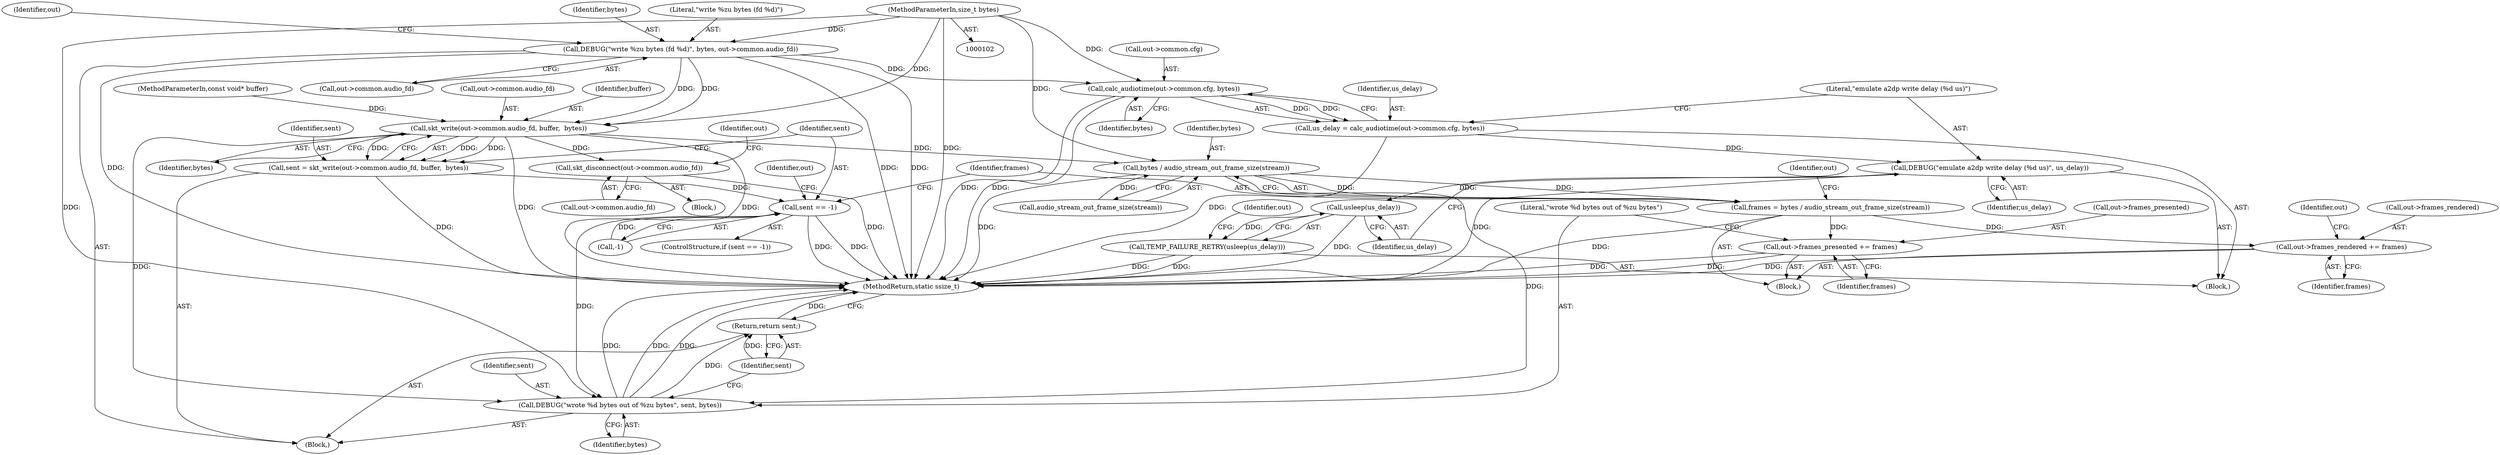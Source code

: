 digraph "0_Android_472271b153c5dc53c28beac55480a8d8434b2d5c_4@pointer" {
"1000114" [label="(Call,DEBUG(\"write %zu bytes (fd %d)\", bytes, out->common.audio_fd))"];
"1000105" [label="(MethodParameterIn,size_t bytes)"];
"1000179" [label="(Call,calc_audiotime(out->common.cfg, bytes))"];
"1000177" [label="(Call,us_delay = calc_audiotime(out->common.cfg, bytes))"];
"1000186" [label="(Call,DEBUG(\"emulate a2dp write delay (%d us)\", us_delay))"];
"1000190" [label="(Call,usleep(us_delay))"];
"1000189" [label="(Call,TEMP_FAILURE_RETRY(usleep(us_delay)))"];
"1000233" [label="(Call,skt_write(out->common.audio_fd, buffer,  bytes))"];
"1000231" [label="(Call,sent = skt_write(out->common.audio_fd, buffer,  bytes))"];
"1000242" [label="(Call,sent == -1)"];
"1000297" [label="(Call,DEBUG(\"wrote %d bytes out of %zu bytes\", sent, bytes))"];
"1000301" [label="(Return,return sent;)"];
"1000247" [label="(Call,skt_disconnect(out->common.audio_fd))"];
"1000283" [label="(Call,bytes / audio_stream_out_frame_size(stream))"];
"1000281" [label="(Call,frames = bytes / audio_stream_out_frame_size(stream))"];
"1000287" [label="(Call,out->frames_rendered += frames)"];
"1000292" [label="(Call,out->frames_presented += frames)"];
"1000291" [label="(Identifier,frames)"];
"1000297" [label="(Call,DEBUG(\"wrote %d bytes out of %zu bytes\", sent, bytes))"];
"1000175" [label="(Block,)"];
"1000232" [label="(Identifier,sent)"];
"1000246" [label="(Block,)"];
"1000243" [label="(Identifier,sent)"];
"1000114" [label="(Call,DEBUG(\"write %zu bytes (fd %d)\", bytes, out->common.audio_fd))"];
"1000293" [label="(Call,out->frames_presented)"];
"1000282" [label="(Identifier,frames)"];
"1000294" [label="(Identifier,out)"];
"1000300" [label="(Identifier,bytes)"];
"1000298" [label="(Literal,\"wrote %d bytes out of %zu bytes\")"];
"1000106" [label="(Block,)"];
"1000244" [label="(Call,-1)"];
"1000105" [label="(MethodParameterIn,size_t bytes)"];
"1000283" [label="(Call,bytes / audio_stream_out_frame_size(stream))"];
"1000288" [label="(Call,out->frames_rendered)"];
"1000180" [label="(Call,out->common.cfg)"];
"1000281" [label="(Call,frames = bytes / audio_stream_out_frame_size(stream))"];
"1000256" [label="(Identifier,out)"];
"1000115" [label="(Literal,\"write %zu bytes (fd %d)\")"];
"1000296" [label="(Identifier,frames)"];
"1000104" [label="(MethodParameterIn,const void* buffer)"];
"1000247" [label="(Call,skt_disconnect(out->common.audio_fd))"];
"1000189" [label="(Call,TEMP_FAILURE_RETRY(usleep(us_delay)))"];
"1000303" [label="(MethodReturn,static ssize_t)"];
"1000240" [label="(Identifier,bytes)"];
"1000126" [label="(Identifier,out)"];
"1000241" [label="(ControlStructure,if (sent == -1))"];
"1000186" [label="(Call,DEBUG(\"emulate a2dp write delay (%d us)\", us_delay))"];
"1000117" [label="(Call,out->common.audio_fd)"];
"1000185" [label="(Identifier,bytes)"];
"1000289" [label="(Identifier,out)"];
"1000292" [label="(Call,out->frames_presented += frames)"];
"1000301" [label="(Return,return sent;)"];
"1000242" [label="(Call,sent == -1)"];
"1000287" [label="(Call,out->frames_rendered += frames)"];
"1000302" [label="(Identifier,sent)"];
"1000233" [label="(Call,skt_write(out->common.audio_fd, buffer,  bytes))"];
"1000248" [label="(Call,out->common.audio_fd)"];
"1000284" [label="(Identifier,bytes)"];
"1000299" [label="(Identifier,sent)"];
"1000116" [label="(Identifier,bytes)"];
"1000187" [label="(Literal,\"emulate a2dp write delay (%d us)\")"];
"1000188" [label="(Identifier,us_delay)"];
"1000191" [label="(Identifier,us_delay)"];
"1000196" [label="(Identifier,out)"];
"1000190" [label="(Call,usleep(us_delay))"];
"1000178" [label="(Identifier,us_delay)"];
"1000177" [label="(Call,us_delay = calc_audiotime(out->common.cfg, bytes))"];
"1000231" [label="(Call,sent = skt_write(out->common.audio_fd, buffer,  bytes))"];
"1000285" [label="(Call,audio_stream_out_frame_size(stream))"];
"1000250" [label="(Identifier,out)"];
"1000234" [label="(Call,out->common.audio_fd)"];
"1000179" [label="(Call,calc_audiotime(out->common.cfg, bytes))"];
"1000239" [label="(Identifier,buffer)"];
"1000279" [label="(Block,)"];
"1000114" -> "1000106"  [label="AST: "];
"1000114" -> "1000117"  [label="CFG: "];
"1000115" -> "1000114"  [label="AST: "];
"1000116" -> "1000114"  [label="AST: "];
"1000117" -> "1000114"  [label="AST: "];
"1000126" -> "1000114"  [label="CFG: "];
"1000114" -> "1000303"  [label="DDG: "];
"1000114" -> "1000303"  [label="DDG: "];
"1000114" -> "1000303"  [label="DDG: "];
"1000105" -> "1000114"  [label="DDG: "];
"1000114" -> "1000179"  [label="DDG: "];
"1000114" -> "1000233"  [label="DDG: "];
"1000114" -> "1000233"  [label="DDG: "];
"1000105" -> "1000102"  [label="AST: "];
"1000105" -> "1000303"  [label="DDG: "];
"1000105" -> "1000179"  [label="DDG: "];
"1000105" -> "1000233"  [label="DDG: "];
"1000105" -> "1000283"  [label="DDG: "];
"1000105" -> "1000297"  [label="DDG: "];
"1000179" -> "1000177"  [label="AST: "];
"1000179" -> "1000185"  [label="CFG: "];
"1000180" -> "1000179"  [label="AST: "];
"1000185" -> "1000179"  [label="AST: "];
"1000177" -> "1000179"  [label="CFG: "];
"1000179" -> "1000303"  [label="DDG: "];
"1000179" -> "1000303"  [label="DDG: "];
"1000179" -> "1000177"  [label="DDG: "];
"1000179" -> "1000177"  [label="DDG: "];
"1000177" -> "1000175"  [label="AST: "];
"1000178" -> "1000177"  [label="AST: "];
"1000187" -> "1000177"  [label="CFG: "];
"1000177" -> "1000303"  [label="DDG: "];
"1000177" -> "1000186"  [label="DDG: "];
"1000186" -> "1000175"  [label="AST: "];
"1000186" -> "1000188"  [label="CFG: "];
"1000187" -> "1000186"  [label="AST: "];
"1000188" -> "1000186"  [label="AST: "];
"1000191" -> "1000186"  [label="CFG: "];
"1000186" -> "1000303"  [label="DDG: "];
"1000186" -> "1000190"  [label="DDG: "];
"1000190" -> "1000189"  [label="AST: "];
"1000190" -> "1000191"  [label="CFG: "];
"1000191" -> "1000190"  [label="AST: "];
"1000189" -> "1000190"  [label="CFG: "];
"1000190" -> "1000303"  [label="DDG: "];
"1000190" -> "1000189"  [label="DDG: "];
"1000189" -> "1000175"  [label="AST: "];
"1000196" -> "1000189"  [label="CFG: "];
"1000189" -> "1000303"  [label="DDG: "];
"1000189" -> "1000303"  [label="DDG: "];
"1000233" -> "1000231"  [label="AST: "];
"1000233" -> "1000240"  [label="CFG: "];
"1000234" -> "1000233"  [label="AST: "];
"1000239" -> "1000233"  [label="AST: "];
"1000240" -> "1000233"  [label="AST: "];
"1000231" -> "1000233"  [label="CFG: "];
"1000233" -> "1000303"  [label="DDG: "];
"1000233" -> "1000303"  [label="DDG: "];
"1000233" -> "1000231"  [label="DDG: "];
"1000233" -> "1000231"  [label="DDG: "];
"1000233" -> "1000231"  [label="DDG: "];
"1000104" -> "1000233"  [label="DDG: "];
"1000233" -> "1000247"  [label="DDG: "];
"1000233" -> "1000283"  [label="DDG: "];
"1000233" -> "1000297"  [label="DDG: "];
"1000231" -> "1000106"  [label="AST: "];
"1000232" -> "1000231"  [label="AST: "];
"1000243" -> "1000231"  [label="CFG: "];
"1000231" -> "1000303"  [label="DDG: "];
"1000231" -> "1000242"  [label="DDG: "];
"1000242" -> "1000241"  [label="AST: "];
"1000242" -> "1000244"  [label="CFG: "];
"1000243" -> "1000242"  [label="AST: "];
"1000244" -> "1000242"  [label="AST: "];
"1000250" -> "1000242"  [label="CFG: "];
"1000282" -> "1000242"  [label="CFG: "];
"1000242" -> "1000303"  [label="DDG: "];
"1000242" -> "1000303"  [label="DDG: "];
"1000244" -> "1000242"  [label="DDG: "];
"1000242" -> "1000297"  [label="DDG: "];
"1000297" -> "1000106"  [label="AST: "];
"1000297" -> "1000300"  [label="CFG: "];
"1000298" -> "1000297"  [label="AST: "];
"1000299" -> "1000297"  [label="AST: "];
"1000300" -> "1000297"  [label="AST: "];
"1000302" -> "1000297"  [label="CFG: "];
"1000297" -> "1000303"  [label="DDG: "];
"1000297" -> "1000303"  [label="DDG: "];
"1000297" -> "1000303"  [label="DDG: "];
"1000283" -> "1000297"  [label="DDG: "];
"1000297" -> "1000301"  [label="DDG: "];
"1000301" -> "1000106"  [label="AST: "];
"1000301" -> "1000302"  [label="CFG: "];
"1000302" -> "1000301"  [label="AST: "];
"1000303" -> "1000301"  [label="CFG: "];
"1000301" -> "1000303"  [label="DDG: "];
"1000302" -> "1000301"  [label="DDG: "];
"1000247" -> "1000246"  [label="AST: "];
"1000247" -> "1000248"  [label="CFG: "];
"1000248" -> "1000247"  [label="AST: "];
"1000256" -> "1000247"  [label="CFG: "];
"1000247" -> "1000303"  [label="DDG: "];
"1000283" -> "1000281"  [label="AST: "];
"1000283" -> "1000285"  [label="CFG: "];
"1000284" -> "1000283"  [label="AST: "];
"1000285" -> "1000283"  [label="AST: "];
"1000281" -> "1000283"  [label="CFG: "];
"1000283" -> "1000303"  [label="DDG: "];
"1000283" -> "1000281"  [label="DDG: "];
"1000283" -> "1000281"  [label="DDG: "];
"1000285" -> "1000283"  [label="DDG: "];
"1000281" -> "1000279"  [label="AST: "];
"1000282" -> "1000281"  [label="AST: "];
"1000289" -> "1000281"  [label="CFG: "];
"1000281" -> "1000303"  [label="DDG: "];
"1000281" -> "1000287"  [label="DDG: "];
"1000281" -> "1000292"  [label="DDG: "];
"1000287" -> "1000279"  [label="AST: "];
"1000287" -> "1000291"  [label="CFG: "];
"1000288" -> "1000287"  [label="AST: "];
"1000291" -> "1000287"  [label="AST: "];
"1000294" -> "1000287"  [label="CFG: "];
"1000287" -> "1000303"  [label="DDG: "];
"1000292" -> "1000279"  [label="AST: "];
"1000292" -> "1000296"  [label="CFG: "];
"1000293" -> "1000292"  [label="AST: "];
"1000296" -> "1000292"  [label="AST: "];
"1000298" -> "1000292"  [label="CFG: "];
"1000292" -> "1000303"  [label="DDG: "];
"1000292" -> "1000303"  [label="DDG: "];
}
